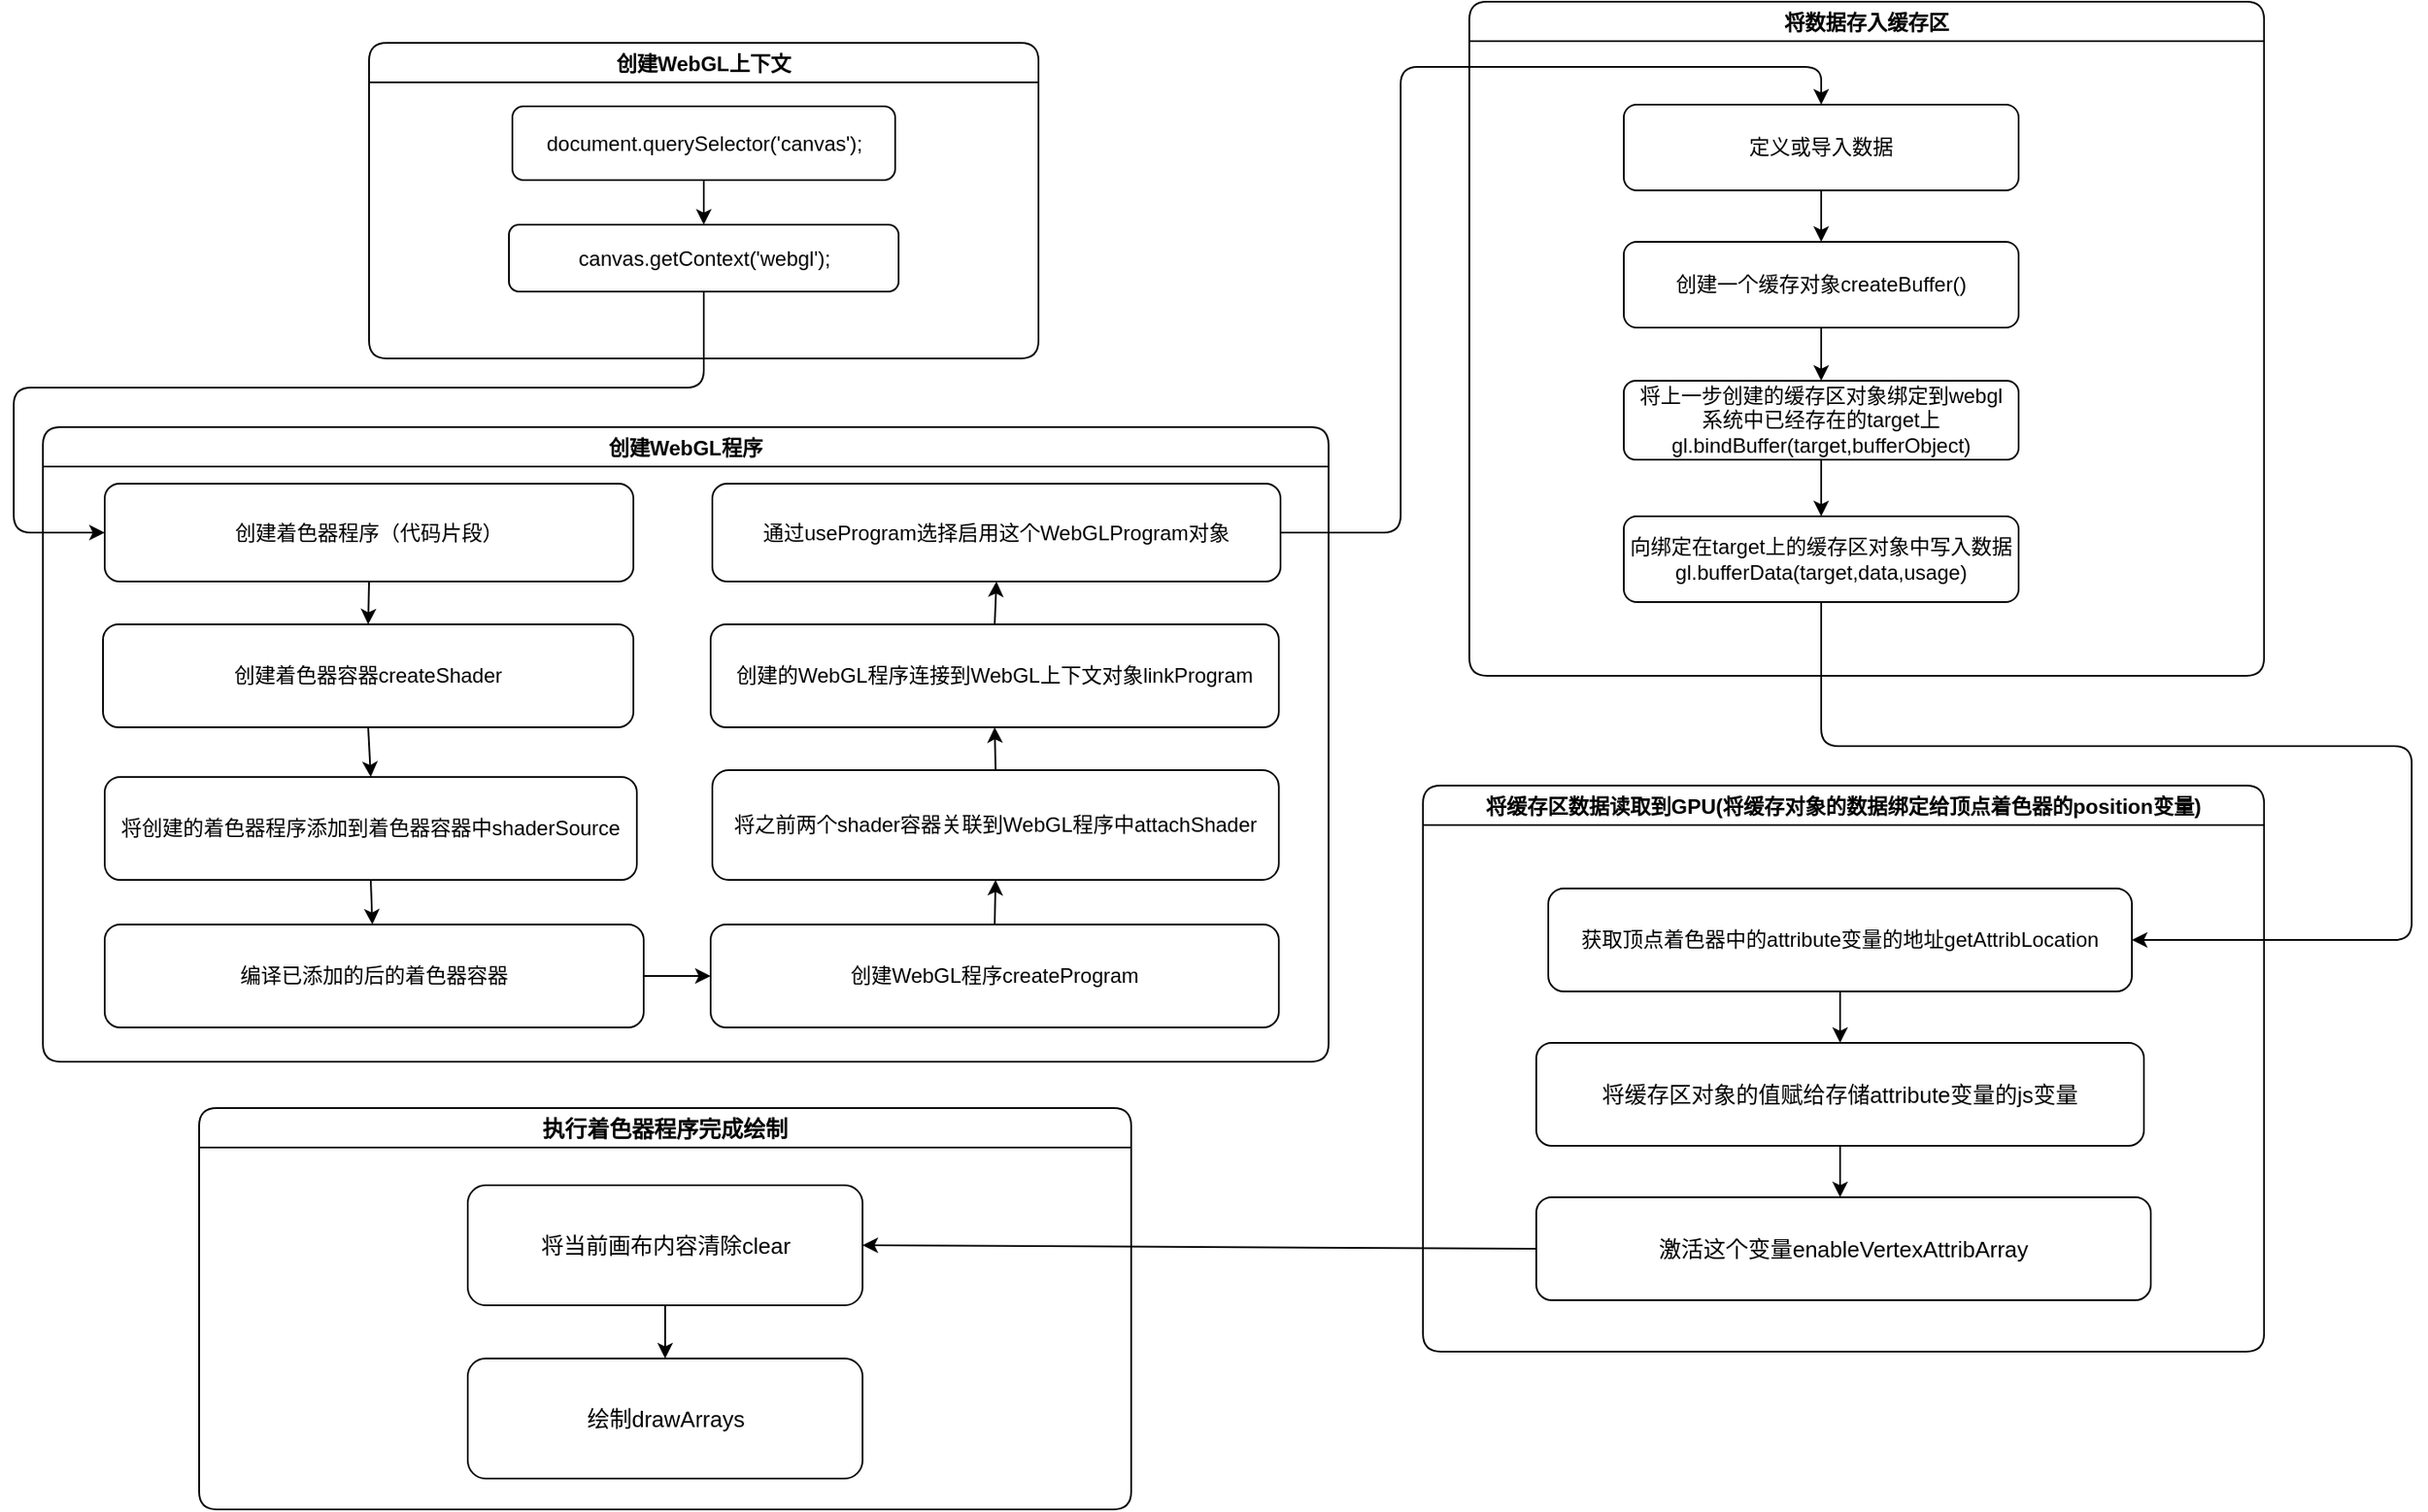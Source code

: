 <mxfile version="20.8.10" type="github">
  <diagram id="C5RBs43oDa-KdzZeNtuy" name="Page-1">
    <mxGraphModel dx="1050" dy="1023" grid="0" gridSize="10" guides="1" tooltips="1" connect="1" arrows="1" fold="1" page="0" pageScale="1" pageWidth="1169" pageHeight="827" math="0" shadow="0">
      <root>
        <mxCell id="WIyWlLk6GJQsqaUBKTNV-0" />
        <mxCell id="WIyWlLk6GJQsqaUBKTNV-1" parent="WIyWlLk6GJQsqaUBKTNV-0" />
        <mxCell id="DJTjRxVEmAC6avky2q_E-19" value="创建WebGL程序" style="swimlane;rounded=1;shadow=0;glass=0;strokeWidth=1;labelBackgroundColor=none;" parent="WIyWlLk6GJQsqaUBKTNV-1" vertex="1">
          <mxGeometry x="350" y="40" width="749" height="370" as="geometry">
            <mxRectangle x="461" y="52" width="111" height="23" as="alternateBounds" />
          </mxGeometry>
        </mxCell>
        <mxCell id="DJTjRxVEmAC6avky2q_E-25" value="&lt;span&gt;创建着色器程序（代码片段）&lt;/span&gt;" style="rounded=1;whiteSpace=wrap;html=1;shadow=0;glass=0;strokeWidth=1;fillColor=none;labelBackgroundColor=none;" parent="DJTjRxVEmAC6avky2q_E-19" vertex="1">
          <mxGeometry x="36" y="33" width="308" height="57" as="geometry" />
        </mxCell>
        <mxCell id="DJTjRxVEmAC6avky2q_E-26" value="&lt;span&gt;创建着色器容器createShader&lt;/span&gt;" style="rounded=1;whiteSpace=wrap;html=1;labelBackgroundColor=none;" parent="DJTjRxVEmAC6avky2q_E-19" vertex="1">
          <mxGeometry x="35" y="115" width="309" height="60" as="geometry" />
        </mxCell>
        <mxCell id="DJTjRxVEmAC6avky2q_E-30" value="将创建的着色器程序添加到着色器容器中&lt;span&gt;shaderSource&lt;/span&gt;" style="rounded=1;whiteSpace=wrap;html=1;labelBackgroundColor=none;" parent="DJTjRxVEmAC6avky2q_E-19" vertex="1">
          <mxGeometry x="36" y="204" width="310" height="60" as="geometry" />
        </mxCell>
        <mxCell id="DJTjRxVEmAC6avky2q_E-46" value="" style="edgeStyle=orthogonalEdgeStyle;rounded=1;orthogonalLoop=1;jettySize=auto;html=1;labelBackgroundColor=none;fontColor=default;" parent="DJTjRxVEmAC6avky2q_E-19" source="DJTjRxVEmAC6avky2q_E-31" target="DJTjRxVEmAC6avky2q_E-32" edge="1">
          <mxGeometry relative="1" as="geometry" />
        </mxCell>
        <mxCell id="DJTjRxVEmAC6avky2q_E-31" value="编译已添加的后的着色器容器" style="rounded=1;whiteSpace=wrap;html=1;labelBackgroundColor=none;" parent="DJTjRxVEmAC6avky2q_E-19" vertex="1">
          <mxGeometry x="36" y="290" width="314" height="60" as="geometry" />
        </mxCell>
        <mxCell id="DJTjRxVEmAC6avky2q_E-32" value="创建WebGL程序createProgram" style="rounded=1;whiteSpace=wrap;html=1;labelBackgroundColor=none;" parent="DJTjRxVEmAC6avky2q_E-19" vertex="1">
          <mxGeometry x="389" y="290" width="331" height="60" as="geometry" />
        </mxCell>
        <mxCell id="DJTjRxVEmAC6avky2q_E-36" value="将之前两个shader容器关联到WebGL程序中attachShader" style="rounded=1;whiteSpace=wrap;html=1;labelBackgroundColor=none;" parent="DJTjRxVEmAC6avky2q_E-19" vertex="1">
          <mxGeometry x="390" y="200" width="330" height="64" as="geometry" />
        </mxCell>
        <mxCell id="DJTjRxVEmAC6avky2q_E-41" value="" style="endArrow=classic;html=1;rounded=1;exitX=0.5;exitY=1;exitDx=0;exitDy=0;entryX=0.5;entryY=0;entryDx=0;entryDy=0;labelBackgroundColor=none;fontColor=default;" parent="DJTjRxVEmAC6avky2q_E-19" source="DJTjRxVEmAC6avky2q_E-25" target="DJTjRxVEmAC6avky2q_E-26" edge="1">
          <mxGeometry width="50" height="50" relative="1" as="geometry">
            <mxPoint x="429" y="170" as="sourcePoint" />
            <mxPoint x="479" y="120" as="targetPoint" />
          </mxGeometry>
        </mxCell>
        <mxCell id="DJTjRxVEmAC6avky2q_E-44" value="" style="endArrow=classic;html=1;rounded=1;exitX=0.5;exitY=1;exitDx=0;exitDy=0;labelBackgroundColor=none;fontColor=default;" parent="DJTjRxVEmAC6avky2q_E-19" source="DJTjRxVEmAC6avky2q_E-30" target="DJTjRxVEmAC6avky2q_E-31" edge="1">
          <mxGeometry width="50" height="50" relative="1" as="geometry">
            <mxPoint x="429" y="170" as="sourcePoint" />
            <mxPoint x="479" y="120" as="targetPoint" />
          </mxGeometry>
        </mxCell>
        <mxCell id="DJTjRxVEmAC6avky2q_E-47" value="创建的WebGL程序连接到WebGL上下文对象linkProgram" style="rounded=1;whiteSpace=wrap;html=1;labelBackgroundColor=none;" parent="DJTjRxVEmAC6avky2q_E-19" vertex="1">
          <mxGeometry x="389" y="115" width="331" height="60" as="geometry" />
        </mxCell>
        <mxCell id="DJTjRxVEmAC6avky2q_E-49" value="通过useProgram选择启用这个WebGLProgram对象" style="rounded=1;whiteSpace=wrap;html=1;labelBackgroundColor=none;" parent="DJTjRxVEmAC6avky2q_E-19" vertex="1">
          <mxGeometry x="390" y="33" width="331" height="57" as="geometry" />
        </mxCell>
        <mxCell id="DJTjRxVEmAC6avky2q_E-51" value="" style="endArrow=classic;html=1;exitX=0.5;exitY=0;exitDx=0;exitDy=0;entryX=0.5;entryY=1;entryDx=0;entryDy=0;rounded=1;labelBackgroundColor=none;fontColor=default;" parent="DJTjRxVEmAC6avky2q_E-19" source="DJTjRxVEmAC6avky2q_E-32" target="DJTjRxVEmAC6avky2q_E-36" edge="1">
          <mxGeometry width="50" height="50" relative="1" as="geometry">
            <mxPoint x="529" y="150" as="sourcePoint" />
            <mxPoint x="579" y="100" as="targetPoint" />
          </mxGeometry>
        </mxCell>
        <mxCell id="DJTjRxVEmAC6avky2q_E-52" value="" style="endArrow=classic;html=1;exitX=0.5;exitY=0;exitDx=0;exitDy=0;entryX=0.5;entryY=1;entryDx=0;entryDy=0;rounded=1;labelBackgroundColor=none;fontColor=default;" parent="DJTjRxVEmAC6avky2q_E-19" source="DJTjRxVEmAC6avky2q_E-36" target="DJTjRxVEmAC6avky2q_E-47" edge="1">
          <mxGeometry width="50" height="50" relative="1" as="geometry">
            <mxPoint x="529" y="150" as="sourcePoint" />
            <mxPoint x="579" y="100" as="targetPoint" />
          </mxGeometry>
        </mxCell>
        <mxCell id="DJTjRxVEmAC6avky2q_E-53" value="" style="endArrow=classic;html=1;exitX=0.5;exitY=0;exitDx=0;exitDy=0;entryX=0.5;entryY=1;entryDx=0;entryDy=0;rounded=1;labelBackgroundColor=none;fontColor=default;" parent="DJTjRxVEmAC6avky2q_E-19" source="DJTjRxVEmAC6avky2q_E-47" target="DJTjRxVEmAC6avky2q_E-49" edge="1">
          <mxGeometry width="50" height="50" relative="1" as="geometry">
            <mxPoint x="529" y="150" as="sourcePoint" />
            <mxPoint x="579" y="100" as="targetPoint" />
          </mxGeometry>
        </mxCell>
        <mxCell id="DJTjRxVEmAC6avky2q_E-42" value="" style="endArrow=classic;html=1;rounded=1;exitX=0.5;exitY=1;exitDx=0;exitDy=0;entryX=0.5;entryY=0;entryDx=0;entryDy=0;labelBackgroundColor=none;fontColor=default;" parent="DJTjRxVEmAC6avky2q_E-19" source="DJTjRxVEmAC6avky2q_E-26" target="DJTjRxVEmAC6avky2q_E-30" edge="1">
          <mxGeometry width="50" height="50" relative="1" as="geometry">
            <mxPoint x="450" y="280" as="sourcePoint" />
            <mxPoint x="211" y="310" as="targetPoint" />
          </mxGeometry>
        </mxCell>
        <mxCell id="DJTjRxVEmAC6avky2q_E-27" value="创建WebGL上下文" style="swimlane;rounded=1;labelBackgroundColor=none;" parent="WIyWlLk6GJQsqaUBKTNV-1" vertex="1">
          <mxGeometry x="540" y="-184" width="390" height="184" as="geometry" />
        </mxCell>
        <mxCell id="DJTjRxVEmAC6avky2q_E-28" value="&lt;span style=&quot;text-align: left&quot;&gt;document.querySelector(&#39;canvas&#39;);&lt;/span&gt;" style="rounded=1;whiteSpace=wrap;html=1;labelBackgroundColor=none;" parent="DJTjRxVEmAC6avky2q_E-27" vertex="1">
          <mxGeometry x="83.5" y="37" width="223" height="43" as="geometry" />
        </mxCell>
        <mxCell id="DJTjRxVEmAC6avky2q_E-29" value="&lt;span style=&quot;text-align: left&quot;&gt;canvas.getContext(&#39;webgl&#39;);&lt;/span&gt;" style="rounded=1;whiteSpace=wrap;html=1;labelBackgroundColor=none;" parent="DJTjRxVEmAC6avky2q_E-27" vertex="1">
          <mxGeometry x="81.5" y="106" width="227" height="39" as="geometry" />
        </mxCell>
        <mxCell id="DJTjRxVEmAC6avky2q_E-59" value="" style="endArrow=classic;html=1;exitX=0.5;exitY=1;exitDx=0;exitDy=0;entryX=0.5;entryY=0;entryDx=0;entryDy=0;rounded=1;labelBackgroundColor=none;fontColor=default;" parent="DJTjRxVEmAC6avky2q_E-27" source="DJTjRxVEmAC6avky2q_E-28" target="DJTjRxVEmAC6avky2q_E-29" edge="1">
          <mxGeometry width="50" height="50" relative="1" as="geometry">
            <mxPoint x="410" y="370" as="sourcePoint" />
            <mxPoint x="460" y="320" as="targetPoint" />
          </mxGeometry>
        </mxCell>
        <mxCell id="DJTjRxVEmAC6avky2q_E-73" value="将缓存区数据读取到GPU(将缓存对象的数据绑定给顶点着色器的position变量)" style="swimlane;rounded=1;labelBackgroundColor=none;" parent="WIyWlLk6GJQsqaUBKTNV-1" vertex="1">
          <mxGeometry x="1154" y="249" width="490" height="330" as="geometry" />
        </mxCell>
        <mxCell id="DJTjRxVEmAC6avky2q_E-86" style="edgeStyle=orthogonalEdgeStyle;orthogonalLoop=1;jettySize=auto;html=1;fontSize=13;labelBackgroundColor=none;fontColor=default;" parent="DJTjRxVEmAC6avky2q_E-73" source="DJTjRxVEmAC6avky2q_E-74" target="DJTjRxVEmAC6avky2q_E-75" edge="1">
          <mxGeometry relative="1" as="geometry" />
        </mxCell>
        <mxCell id="DJTjRxVEmAC6avky2q_E-74" value="获取顶点着色器中的attribute变量的地址getAttribLocation" style="whiteSpace=wrap;html=1;rounded=1;labelBackgroundColor=none;" parent="DJTjRxVEmAC6avky2q_E-73" vertex="1">
          <mxGeometry x="73" y="60" width="340" height="60" as="geometry" />
        </mxCell>
        <mxCell id="DJTjRxVEmAC6avky2q_E-76" value="激活这个变量enableVertexAttribArray" style="whiteSpace=wrap;html=1;fontSize=13;rounded=1;labelBackgroundColor=none;" parent="DJTjRxVEmAC6avky2q_E-73" vertex="1">
          <mxGeometry x="66" y="240" width="358" height="60" as="geometry" />
        </mxCell>
        <mxCell id="DJTjRxVEmAC6avky2q_E-75" value="&lt;span style=&quot;font-size: 13px&quot;&gt;将缓存区对象的值赋给存储attribute变量的js变量&lt;/span&gt;" style="whiteSpace=wrap;html=1;fontSize=17;rounded=1;labelBackgroundColor=none;" parent="DJTjRxVEmAC6avky2q_E-73" vertex="1">
          <mxGeometry x="66" y="150" width="354" height="60" as="geometry" />
        </mxCell>
        <mxCell id="DJTjRxVEmAC6avky2q_E-90" value="" style="endArrow=classic;html=1;fontSize=13;exitX=0.5;exitY=1;exitDx=0;exitDy=0;labelBackgroundColor=none;fontColor=default;" parent="DJTjRxVEmAC6avky2q_E-73" source="DJTjRxVEmAC6avky2q_E-75" edge="1">
          <mxGeometry width="50" height="50" relative="1" as="geometry">
            <mxPoint x="-64" y="133" as="sourcePoint" />
            <mxPoint x="243" y="240" as="targetPoint" />
          </mxGeometry>
        </mxCell>
        <mxCell id="DJTjRxVEmAC6avky2q_E-77" value="执行着色器程序完成绘制" style="swimlane;fontSize=13;rounded=1;labelBackgroundColor=none;" parent="WIyWlLk6GJQsqaUBKTNV-1" vertex="1">
          <mxGeometry x="441" y="437" width="543" height="234" as="geometry" />
        </mxCell>
        <mxCell id="DJTjRxVEmAC6avky2q_E-94" value="" style="edgeStyle=orthogonalEdgeStyle;orthogonalLoop=1;jettySize=auto;html=1;fontSize=13;labelBackgroundColor=none;fontColor=default;" parent="DJTjRxVEmAC6avky2q_E-77" source="DJTjRxVEmAC6avky2q_E-79" target="DJTjRxVEmAC6avky2q_E-82" edge="1">
          <mxGeometry relative="1" as="geometry" />
        </mxCell>
        <mxCell id="DJTjRxVEmAC6avky2q_E-79" value="将当前画布内容清除clear" style="whiteSpace=wrap;html=1;fontSize=13;rounded=1;labelBackgroundColor=none;" parent="DJTjRxVEmAC6avky2q_E-77" vertex="1">
          <mxGeometry x="156.5" y="45" width="230" height="70" as="geometry" />
        </mxCell>
        <mxCell id="DJTjRxVEmAC6avky2q_E-82" value="绘制drawArrays" style="whiteSpace=wrap;html=1;fontSize=13;rounded=1;labelBackgroundColor=none;" parent="DJTjRxVEmAC6avky2q_E-77" vertex="1">
          <mxGeometry x="156.5" y="146" width="230" height="70" as="geometry" />
        </mxCell>
        <mxCell id="DJTjRxVEmAC6avky2q_E-50" value="将数据存入缓存区" style="swimlane;rounded=1;labelBackgroundColor=none;" parent="WIyWlLk6GJQsqaUBKTNV-1" vertex="1">
          <mxGeometry x="1181" y="-208" width="463" height="393" as="geometry" />
        </mxCell>
        <mxCell id="DJTjRxVEmAC6avky2q_E-69" style="edgeStyle=orthogonalEdgeStyle;orthogonalLoop=1;jettySize=auto;html=1;entryX=0.5;entryY=0;entryDx=0;entryDy=0;rounded=1;labelBackgroundColor=none;fontColor=default;" parent="DJTjRxVEmAC6avky2q_E-50" source="DJTjRxVEmAC6avky2q_E-62" target="DJTjRxVEmAC6avky2q_E-63" edge="1">
          <mxGeometry relative="1" as="geometry" />
        </mxCell>
        <mxCell id="DJTjRxVEmAC6avky2q_E-62" value="定义或导入数据" style="rounded=1;whiteSpace=wrap;html=1;labelBackgroundColor=none;" parent="DJTjRxVEmAC6avky2q_E-50" vertex="1">
          <mxGeometry x="90" y="60" width="230" height="50" as="geometry" />
        </mxCell>
        <mxCell id="DJTjRxVEmAC6avky2q_E-70" style="edgeStyle=orthogonalEdgeStyle;orthogonalLoop=1;jettySize=auto;html=1;entryX=0.5;entryY=0;entryDx=0;entryDy=0;rounded=1;labelBackgroundColor=none;fontColor=default;" parent="DJTjRxVEmAC6avky2q_E-50" source="DJTjRxVEmAC6avky2q_E-63" target="DJTjRxVEmAC6avky2q_E-64" edge="1">
          <mxGeometry relative="1" as="geometry" />
        </mxCell>
        <mxCell id="DJTjRxVEmAC6avky2q_E-63" value="创建一个缓存对象createBuffer()" style="rounded=1;whiteSpace=wrap;html=1;labelBackgroundColor=none;" parent="DJTjRxVEmAC6avky2q_E-50" vertex="1">
          <mxGeometry x="90" y="140" width="230" height="50" as="geometry" />
        </mxCell>
        <mxCell id="DJTjRxVEmAC6avky2q_E-72" style="edgeStyle=orthogonalEdgeStyle;orthogonalLoop=1;jettySize=auto;html=1;exitX=0.5;exitY=1;exitDx=0;exitDy=0;entryX=0.5;entryY=0;entryDx=0;entryDy=0;rounded=1;labelBackgroundColor=none;fontColor=default;" parent="DJTjRxVEmAC6avky2q_E-50" source="DJTjRxVEmAC6avky2q_E-64" target="DJTjRxVEmAC6avky2q_E-66" edge="1">
          <mxGeometry relative="1" as="geometry" />
        </mxCell>
        <mxCell id="DJTjRxVEmAC6avky2q_E-64" value="将上一步创建的缓存区对象绑定到webgl&lt;br&gt;系统中已经存在的target上&lt;br&gt;gl.bindBuffer(target,bufferObject)" style="rounded=1;whiteSpace=wrap;html=1;labelBackgroundColor=none;" parent="DJTjRxVEmAC6avky2q_E-50" vertex="1">
          <mxGeometry x="90" y="221" width="230" height="46" as="geometry" />
        </mxCell>
        <mxCell id="DJTjRxVEmAC6avky2q_E-66" value="向绑定在target上的缓存区对象中写入数据&lt;br&gt;gl.bufferData(target,data,usage)" style="rounded=1;whiteSpace=wrap;html=1;labelBackgroundColor=none;" parent="DJTjRxVEmAC6avky2q_E-50" vertex="1">
          <mxGeometry x="90" y="300" width="230" height="50" as="geometry" />
        </mxCell>
        <mxCell id="DJTjRxVEmAC6avky2q_E-83" style="edgeStyle=orthogonalEdgeStyle;orthogonalLoop=1;jettySize=auto;html=1;entryX=0.5;entryY=0;entryDx=0;entryDy=0;fontSize=13;labelBackgroundColor=none;fontColor=default;" parent="WIyWlLk6GJQsqaUBKTNV-1" source="DJTjRxVEmAC6avky2q_E-49" target="DJTjRxVEmAC6avky2q_E-62" edge="1">
          <mxGeometry relative="1" as="geometry">
            <Array as="points">
              <mxPoint x="1141" y="102" />
              <mxPoint x="1141" y="-170" />
              <mxPoint x="1386" y="-170" />
            </Array>
          </mxGeometry>
        </mxCell>
        <mxCell id="DJTjRxVEmAC6avky2q_E-84" style="edgeStyle=orthogonalEdgeStyle;orthogonalLoop=1;jettySize=auto;html=1;entryX=1;entryY=0.5;entryDx=0;entryDy=0;fontSize=13;labelBackgroundColor=none;fontColor=default;" parent="WIyWlLk6GJQsqaUBKTNV-1" source="DJTjRxVEmAC6avky2q_E-66" target="DJTjRxVEmAC6avky2q_E-74" edge="1">
          <mxGeometry relative="1" as="geometry">
            <Array as="points">
              <mxPoint x="1386" y="226" />
              <mxPoint x="1730" y="226" />
              <mxPoint x="1730" y="339" />
            </Array>
          </mxGeometry>
        </mxCell>
        <mxCell id="DJTjRxVEmAC6avky2q_E-85" style="edgeStyle=orthogonalEdgeStyle;orthogonalLoop=1;jettySize=auto;html=1;entryX=0;entryY=0.5;entryDx=0;entryDy=0;fontSize=13;labelBackgroundColor=none;fontColor=default;" parent="WIyWlLk6GJQsqaUBKTNV-1" source="DJTjRxVEmAC6avky2q_E-29" target="DJTjRxVEmAC6avky2q_E-25" edge="1">
          <mxGeometry relative="1" as="geometry">
            <Array as="points">
              <mxPoint x="735" y="17" />
              <mxPoint x="333" y="17" />
              <mxPoint x="333" y="102" />
            </Array>
          </mxGeometry>
        </mxCell>
        <mxCell id="DJTjRxVEmAC6avky2q_E-93" value="" style="endArrow=classic;html=1;fontSize=13;exitX=0;exitY=0.5;exitDx=0;exitDy=0;entryX=1;entryY=0.5;entryDx=0;entryDy=0;labelBackgroundColor=none;fontColor=default;" parent="WIyWlLk6GJQsqaUBKTNV-1" source="DJTjRxVEmAC6avky2q_E-76" target="DJTjRxVEmAC6avky2q_E-79" edge="1">
          <mxGeometry width="50" height="50" relative="1" as="geometry">
            <mxPoint x="900" y="428" as="sourcePoint" />
            <mxPoint x="950" y="378" as="targetPoint" />
          </mxGeometry>
        </mxCell>
      </root>
    </mxGraphModel>
  </diagram>
</mxfile>
